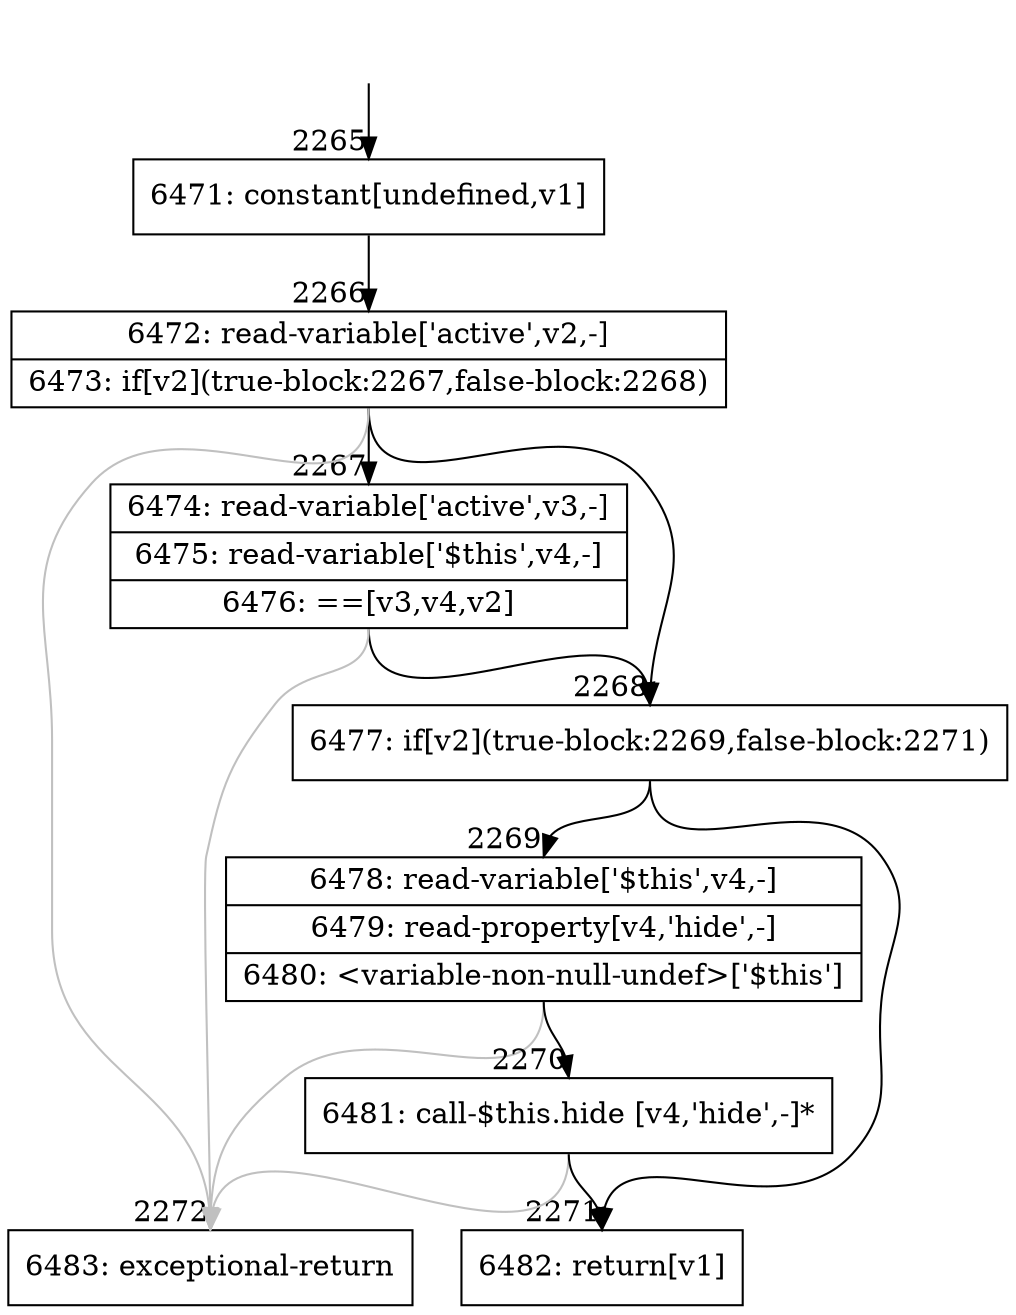 digraph {
rankdir="TD"
BB_entry182[shape=none,label=""];
BB_entry182 -> BB2265 [tailport=s, headport=n, headlabel="    2265"]
BB2265 [shape=record label="{6471: constant[undefined,v1]}" ] 
BB2265 -> BB2266 [tailport=s, headport=n, headlabel="      2266"]
BB2266 [shape=record label="{6472: read-variable['active',v2,-]|6473: if[v2](true-block:2267,false-block:2268)}" ] 
BB2266 -> BB2268 [tailport=s, headport=n, headlabel="      2268"]
BB2266 -> BB2267 [tailport=s, headport=n, headlabel="      2267"]
BB2266 -> BB2272 [tailport=s, headport=n, color=gray, headlabel="      2272"]
BB2267 [shape=record label="{6474: read-variable['active',v3,-]|6475: read-variable['$this',v4,-]|6476: ==[v3,v4,v2]}" ] 
BB2267 -> BB2268 [tailport=s, headport=n]
BB2267 -> BB2272 [tailport=s, headport=n, color=gray]
BB2268 [shape=record label="{6477: if[v2](true-block:2269,false-block:2271)}" ] 
BB2268 -> BB2269 [tailport=s, headport=n, headlabel="      2269"]
BB2268 -> BB2271 [tailport=s, headport=n, headlabel="      2271"]
BB2269 [shape=record label="{6478: read-variable['$this',v4,-]|6479: read-property[v4,'hide',-]|6480: \<variable-non-null-undef\>['$this']}" ] 
BB2269 -> BB2270 [tailport=s, headport=n, headlabel="      2270"]
BB2269 -> BB2272 [tailport=s, headport=n, color=gray]
BB2270 [shape=record label="{6481: call-$this.hide [v4,'hide',-]*}" ] 
BB2270 -> BB2271 [tailport=s, headport=n]
BB2270 -> BB2272 [tailport=s, headport=n, color=gray]
BB2271 [shape=record label="{6482: return[v1]}" ] 
BB2272 [shape=record label="{6483: exceptional-return}" ] 
//#$~ 1781
}
